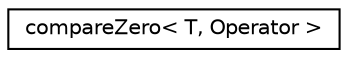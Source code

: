 digraph "Graphical Class Hierarchy"
{
 // LATEX_PDF_SIZE
  edge [fontname="Helvetica",fontsize="10",labelfontname="Helvetica",labelfontsize="10"];
  node [fontname="Helvetica",fontsize="10",shape=record];
  rankdir="LR";
  Node0 [label="compareZero\< T, Operator \>",height=0.2,width=0.4,color="black", fillcolor="white", style="filled",URL="$classpFlow_1_1compareZero.html",tooltip=" "];
}
